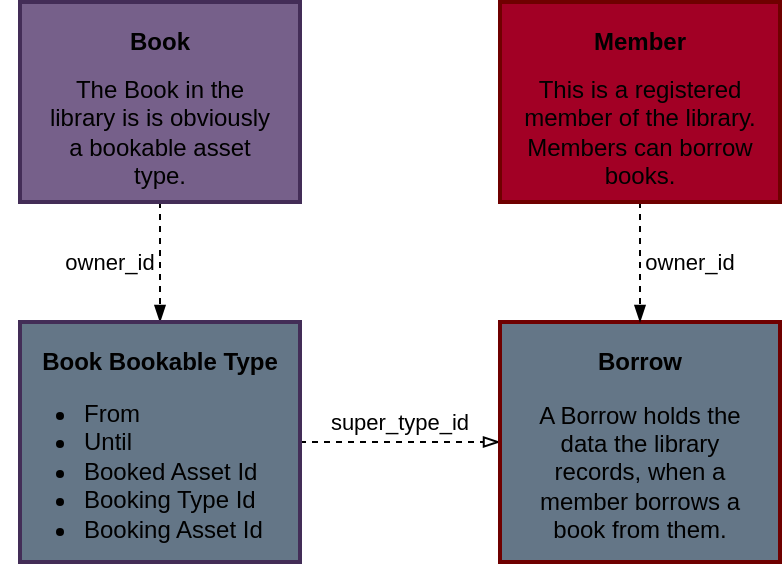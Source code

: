 <mxfile version="13.7.5" type="device"><diagram id="HHIJdaJR1RCorZ7HgwVS" name="Page-1"><mxGraphModel dx="813" dy="458" grid="1" gridSize="10" guides="1" tooltips="1" connect="1" arrows="1" fold="1" page="1" pageScale="1" pageWidth="827" pageHeight="1169" math="0" shadow="0"><root><mxCell id="0"/><mxCell id="1" parent="0"/><mxCell id="VSKdF5us416BJz5eTcnh-8" style="edgeStyle=orthogonalEdgeStyle;rounded=0;orthogonalLoop=1;jettySize=auto;html=1;entryX=0.5;entryY=0;entryDx=0;entryDy=0;endArrow=blockThin;endFill=1;strokeWidth=1;dashed=1;" edge="1" parent="1" source="VSKdF5us416BJz5eTcnh-1" target="VSKdF5us416BJz5eTcnh-4"><mxGeometry relative="1" as="geometry"/></mxCell><mxCell id="VSKdF5us416BJz5eTcnh-1" value="" style="rounded=0;whiteSpace=wrap;html=1;fillColor=#76608a;strokeColor=#432D57;fontColor=#ffffff;strokeWidth=2;" vertex="1" parent="1"><mxGeometry x="210" y="210" width="140" height="100" as="geometry"/></mxCell><mxCell id="VSKdF5us416BJz5eTcnh-2" value="&lt;b&gt;Book&lt;/b&gt;" style="text;html=1;strokeColor=none;fillColor=none;align=center;verticalAlign=middle;whiteSpace=wrap;rounded=0;" vertex="1" parent="1"><mxGeometry x="260" y="220" width="40" height="20" as="geometry"/></mxCell><mxCell id="VSKdF5us416BJz5eTcnh-3" value="The Book in the library is is obviously a bookable asset type." style="text;html=1;strokeColor=none;fillColor=none;align=center;verticalAlign=middle;whiteSpace=wrap;rounded=0;" vertex="1" parent="1"><mxGeometry x="220" y="250" width="120" height="50" as="geometry"/></mxCell><mxCell id="VSKdF5us416BJz5eTcnh-12" style="edgeStyle=orthogonalEdgeStyle;rounded=0;orthogonalLoop=1;jettySize=auto;html=1;entryX=0;entryY=0.5;entryDx=0;entryDy=0;dashed=1;endArrow=blockThin;endFill=0;strokeWidth=1;" edge="1" parent="1" source="VSKdF5us416BJz5eTcnh-4" target="VSKdF5us416BJz5eTcnh-9"><mxGeometry relative="1" as="geometry"/></mxCell><mxCell id="VSKdF5us416BJz5eTcnh-4" value="" style="rounded=0;whiteSpace=wrap;html=1;fillColor=#647687;fontColor=#ffffff;strokeWidth=2;strokeColor=#432D57;" vertex="1" parent="1"><mxGeometry x="210" y="370" width="140" height="120" as="geometry"/></mxCell><mxCell id="VSKdF5us416BJz5eTcnh-6" value="Book Bookable Type" style="text;html=1;strokeColor=none;fillColor=none;align=center;verticalAlign=middle;whiteSpace=wrap;rounded=0;fontStyle=1" vertex="1" parent="1"><mxGeometry x="220" y="380" width="120" height="20" as="geometry"/></mxCell><mxCell id="VSKdF5us416BJz5eTcnh-7" value="&lt;ul&gt;&lt;li&gt;From&lt;/li&gt;&lt;li&gt;Until&lt;/li&gt;&lt;li&gt;Booked Asset Id&lt;/li&gt;&lt;li&gt;Booking Type Id&lt;/li&gt;&lt;li&gt;Booking Asset Id&lt;/li&gt;&lt;/ul&gt;" style="text;html=1;strokeColor=none;fillColor=none;align=left;verticalAlign=top;whiteSpace=wrap;rounded=0;" vertex="1" parent="1"><mxGeometry x="200" y="390" width="150" height="100" as="geometry"/></mxCell><mxCell id="VSKdF5us416BJz5eTcnh-9" value="" style="rounded=0;whiteSpace=wrap;html=1;align=center;verticalAlign=top;fillColor=#647687;fontColor=#ffffff;strokeColor=#6F0000;strokeWidth=2;" vertex="1" parent="1"><mxGeometry x="450" y="370" width="140" height="120" as="geometry"/></mxCell><mxCell id="VSKdF5us416BJz5eTcnh-10" value="&lt;b&gt;Borrow&lt;/b&gt;" style="text;html=1;strokeColor=none;fillColor=none;align=center;verticalAlign=middle;whiteSpace=wrap;rounded=0;" vertex="1" parent="1"><mxGeometry x="460" y="380" width="120" height="20" as="geometry"/></mxCell><mxCell id="VSKdF5us416BJz5eTcnh-14" style="edgeStyle=orthogonalEdgeStyle;rounded=0;orthogonalLoop=1;jettySize=auto;html=1;entryX=0.5;entryY=0;entryDx=0;entryDy=0;dashed=1;endArrow=blockThin;endFill=1;strokeWidth=1;" edge="1" parent="1" source="VSKdF5us416BJz5eTcnh-13" target="VSKdF5us416BJz5eTcnh-9"><mxGeometry relative="1" as="geometry"/></mxCell><mxCell id="VSKdF5us416BJz5eTcnh-13" value="" style="rounded=0;whiteSpace=wrap;html=1;align=left;fillColor=#a20025;strokeColor=#6F0000;fontColor=#ffffff;strokeWidth=2;" vertex="1" parent="1"><mxGeometry x="450" y="210" width="140" height="100" as="geometry"/></mxCell><mxCell id="VSKdF5us416BJz5eTcnh-15" value="A Borrow holds the data the library records, when a member borrows a book from them." style="text;html=1;strokeColor=none;fillColor=none;align=center;verticalAlign=middle;whiteSpace=wrap;rounded=0;" vertex="1" parent="1"><mxGeometry x="460" y="410" width="120" height="70" as="geometry"/></mxCell><mxCell id="VSKdF5us416BJz5eTcnh-16" value="&lt;b&gt;Member&lt;/b&gt;" style="text;html=1;strokeColor=none;fillColor=none;align=center;verticalAlign=middle;whiteSpace=wrap;rounded=0;" vertex="1" parent="1"><mxGeometry x="460" y="220" width="120" height="20" as="geometry"/></mxCell><mxCell id="VSKdF5us416BJz5eTcnh-17" value="This is a registered member of the library. Members can borrow books." style="text;html=1;strokeColor=none;fillColor=none;align=center;verticalAlign=middle;whiteSpace=wrap;rounded=0;" vertex="1" parent="1"><mxGeometry x="450" y="245" width="140" height="60" as="geometry"/></mxCell><mxCell id="VSKdF5us416BJz5eTcnh-19" value="super_type_id" style="text;html=1;strokeColor=none;fillColor=none;align=center;verticalAlign=middle;whiteSpace=wrap;rounded=0;fontSize=11;" vertex="1" parent="1"><mxGeometry x="350" y="410" width="100" height="20" as="geometry"/></mxCell><mxCell id="VSKdF5us416BJz5eTcnh-23" value="owner_id" style="text;html=1;strokeColor=none;fillColor=none;align=center;verticalAlign=middle;whiteSpace=wrap;rounded=0;fontSize=11;" vertex="1" parent="1"><mxGeometry x="520" y="330" width="50" height="20" as="geometry"/></mxCell><mxCell id="VSKdF5us416BJz5eTcnh-24" value="owner_id" style="text;html=1;strokeColor=none;fillColor=none;align=center;verticalAlign=middle;whiteSpace=wrap;rounded=0;fontSize=11;" vertex="1" parent="1"><mxGeometry x="230" y="330" width="50" height="20" as="geometry"/></mxCell></root></mxGraphModel></diagram></mxfile>